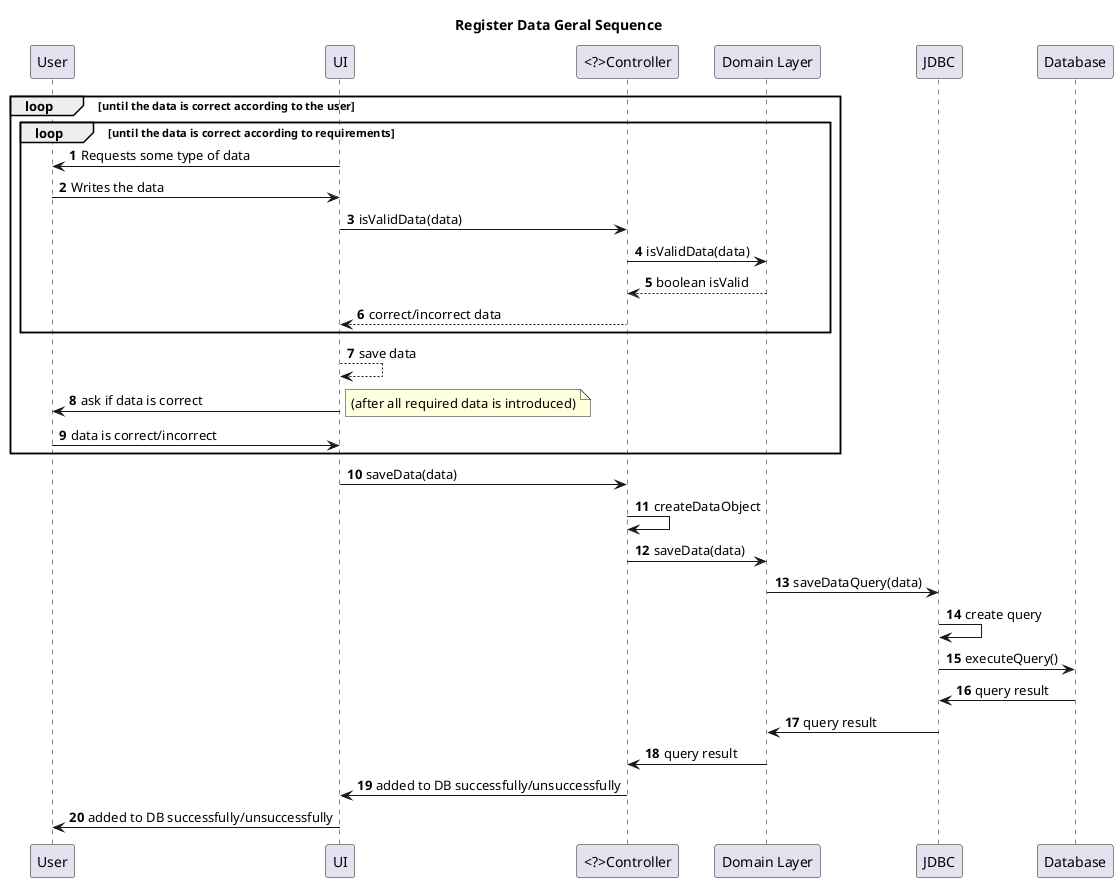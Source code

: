 @startuml
'https://plantuml.com/sequence-diagram

autonumber

title Register Data Geral Sequence

participant User as USER
participant UI as UI
participant "<?>Controller" as CTRL
participant "Domain Layer" as DOMAIN
participant JDBC as JDBC
participant "Database" as DB

loop until the data is correct according to the user
    loop until the data is correct according to requirements
        UI -> USER : Requests some type of data
        USER -> UI : Writes the data
        UI -> CTRL : isValidData(data)
        CTRL -> DOMAIN : isValidData(data)
        DOMAIN --> CTRL : boolean isValid
        CTRL --> UI : correct/incorrect data
    end
    UI --> UI : save data
    UI -> USER : ask if data is correct

    note right
            (after all required data is introduced)
    end note
    USER -> UI : data is correct/incorrect
end
    UI -> CTRL : saveData(data)
    CTRL -> CTRL : createDataObject
    CTRL -> DOMAIN : saveData(data)
    DOMAIN -> JDBC : saveDataQuery(data)
    JDBC -> JDBC : create query
    JDBC -> DB : executeQuery()
    DB -> JDBC : query result
    JDBC -> DOMAIN : query result
    DOMAIN -> CTRL : query result
    CTRL -> UI : added to DB successfully/unsuccessfully
    UI -> USER : added to DB successfully/unsuccessfully



@enduml